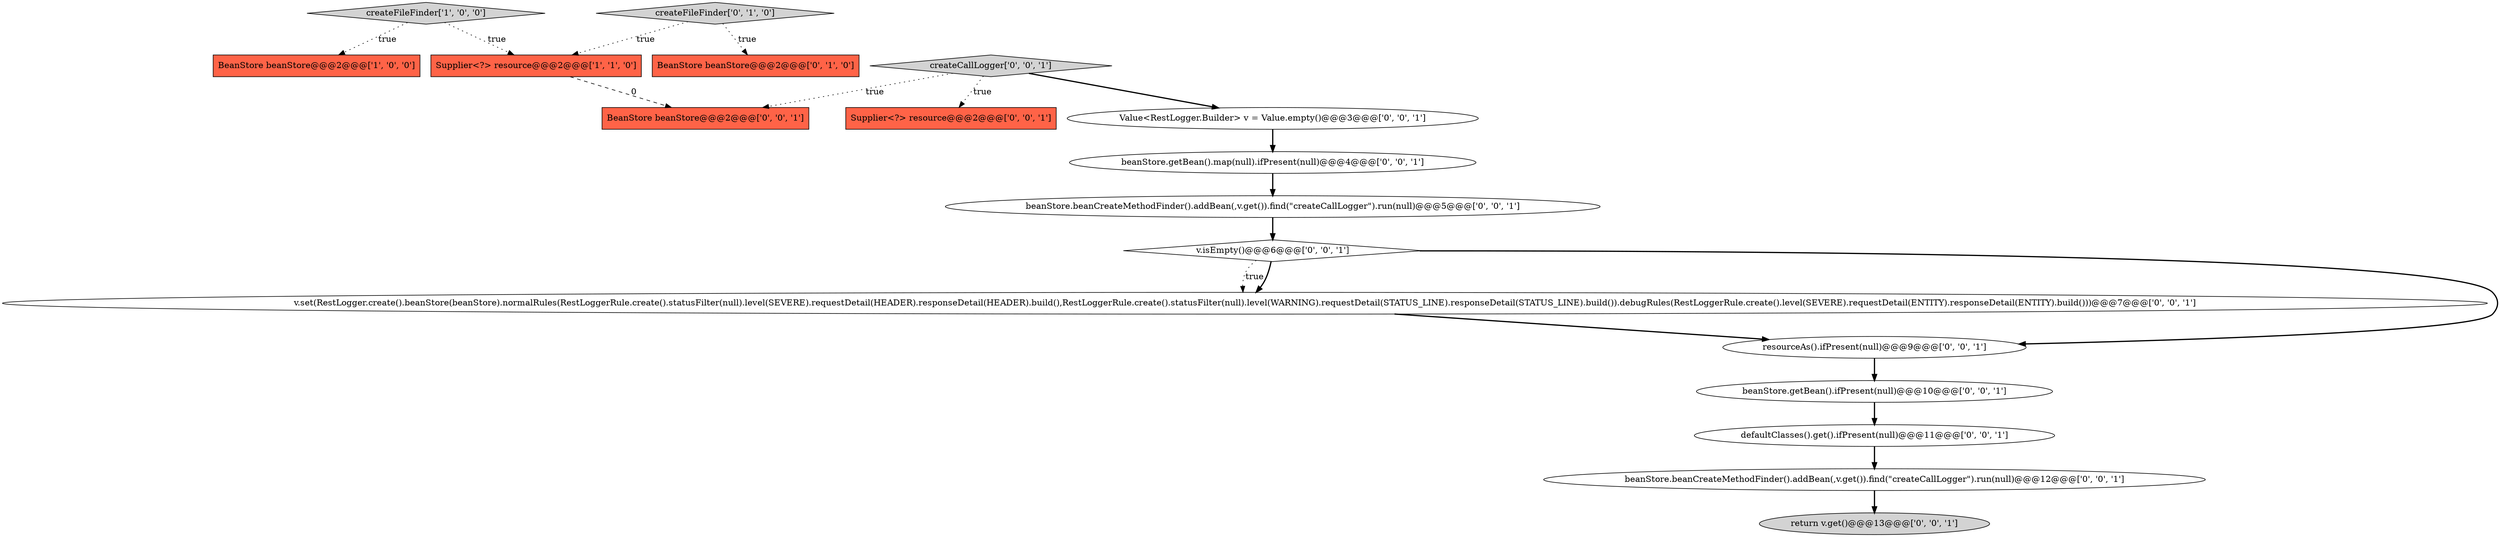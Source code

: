 digraph {
8 [style = filled, label = "BeanStore beanStore@@@2@@@['0', '0', '1']", fillcolor = tomato, shape = box image = "AAA0AAABBB3BBB"];
9 [style = filled, label = "defaultClasses().get().ifPresent(null)@@@11@@@['0', '0', '1']", fillcolor = white, shape = ellipse image = "AAA0AAABBB3BBB"];
4 [style = filled, label = "BeanStore beanStore@@@2@@@['0', '1', '0']", fillcolor = tomato, shape = box image = "AAA0AAABBB2BBB"];
11 [style = filled, label = "beanStore.getBean().map(null).ifPresent(null)@@@4@@@['0', '0', '1']", fillcolor = white, shape = ellipse image = "AAA0AAABBB3BBB"];
13 [style = filled, label = "v.isEmpty()@@@6@@@['0', '0', '1']", fillcolor = white, shape = diamond image = "AAA0AAABBB3BBB"];
1 [style = filled, label = "BeanStore beanStore@@@2@@@['1', '0', '0']", fillcolor = tomato, shape = box image = "AAA0AAABBB1BBB"];
0 [style = filled, label = "createFileFinder['1', '0', '0']", fillcolor = lightgray, shape = diamond image = "AAA0AAABBB1BBB"];
6 [style = filled, label = "Supplier<?> resource@@@2@@@['0', '0', '1']", fillcolor = tomato, shape = box image = "AAA0AAABBB3BBB"];
2 [style = filled, label = "Supplier<?> resource@@@2@@@['1', '1', '0']", fillcolor = tomato, shape = box image = "AAA0AAABBB1BBB"];
7 [style = filled, label = "beanStore.beanCreateMethodFinder().addBean(,v.get()).find(\"createCallLogger\").run(null)@@@5@@@['0', '0', '1']", fillcolor = white, shape = ellipse image = "AAA0AAABBB3BBB"];
10 [style = filled, label = "beanStore.beanCreateMethodFinder().addBean(,v.get()).find(\"createCallLogger\").run(null)@@@12@@@['0', '0', '1']", fillcolor = white, shape = ellipse image = "AAA0AAABBB3BBB"];
12 [style = filled, label = "createCallLogger['0', '0', '1']", fillcolor = lightgray, shape = diamond image = "AAA0AAABBB3BBB"];
14 [style = filled, label = "return v.get()@@@13@@@['0', '0', '1']", fillcolor = lightgray, shape = ellipse image = "AAA0AAABBB3BBB"];
3 [style = filled, label = "createFileFinder['0', '1', '0']", fillcolor = lightgray, shape = diamond image = "AAA0AAABBB2BBB"];
5 [style = filled, label = "v.set(RestLogger.create().beanStore(beanStore).normalRules(RestLoggerRule.create().statusFilter(null).level(SEVERE).requestDetail(HEADER).responseDetail(HEADER).build(),RestLoggerRule.create().statusFilter(null).level(WARNING).requestDetail(STATUS_LINE).responseDetail(STATUS_LINE).build()).debugRules(RestLoggerRule.create().level(SEVERE).requestDetail(ENTITY).responseDetail(ENTITY).build()))@@@7@@@['0', '0', '1']", fillcolor = white, shape = ellipse image = "AAA0AAABBB3BBB"];
16 [style = filled, label = "Value<RestLogger.Builder> v = Value.empty()@@@3@@@['0', '0', '1']", fillcolor = white, shape = ellipse image = "AAA0AAABBB3BBB"];
17 [style = filled, label = "resourceAs().ifPresent(null)@@@9@@@['0', '0', '1']", fillcolor = white, shape = ellipse image = "AAA0AAABBB3BBB"];
15 [style = filled, label = "beanStore.getBean().ifPresent(null)@@@10@@@['0', '0', '1']", fillcolor = white, shape = ellipse image = "AAA0AAABBB3BBB"];
0->2 [style = dotted, label="true"];
12->8 [style = dotted, label="true"];
12->16 [style = bold, label=""];
9->10 [style = bold, label=""];
2->8 [style = dashed, label="0"];
13->5 [style = dotted, label="true"];
5->17 [style = bold, label=""];
0->1 [style = dotted, label="true"];
12->6 [style = dotted, label="true"];
3->4 [style = dotted, label="true"];
17->15 [style = bold, label=""];
15->9 [style = bold, label=""];
16->11 [style = bold, label=""];
3->2 [style = dotted, label="true"];
10->14 [style = bold, label=""];
13->5 [style = bold, label=""];
13->17 [style = bold, label=""];
11->7 [style = bold, label=""];
7->13 [style = bold, label=""];
}
